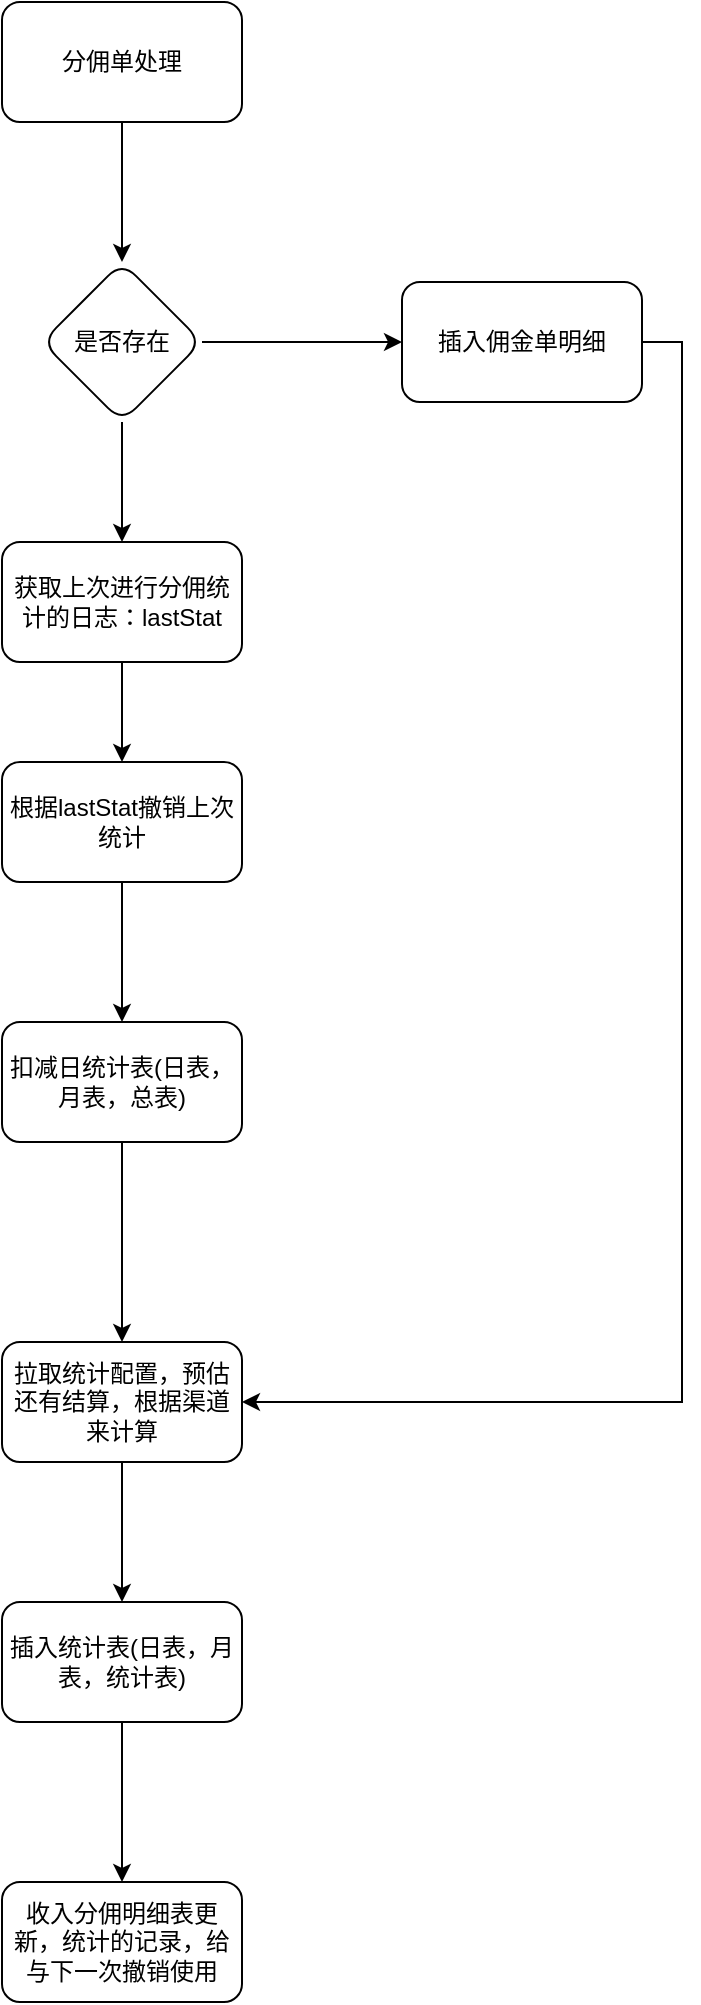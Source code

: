 <mxfile version="23.1.7" type="github">
  <diagram name="第 1 页" id="9900NFtCy3SH5PuDf0cv">
    <mxGraphModel dx="1026" dy="663" grid="1" gridSize="10" guides="1" tooltips="1" connect="1" arrows="1" fold="1" page="1" pageScale="1" pageWidth="827" pageHeight="1169" math="0" shadow="0">
      <root>
        <mxCell id="0" />
        <mxCell id="1" parent="0" />
        <mxCell id="lLaA5bFHnNP8vB_Erfp5-3" value="" style="edgeStyle=orthogonalEdgeStyle;rounded=0;orthogonalLoop=1;jettySize=auto;html=1;" edge="1" parent="1" source="lLaA5bFHnNP8vB_Erfp5-1" target="lLaA5bFHnNP8vB_Erfp5-2">
          <mxGeometry relative="1" as="geometry" />
        </mxCell>
        <mxCell id="lLaA5bFHnNP8vB_Erfp5-1" value="分佣单处理" style="rounded=1;whiteSpace=wrap;html=1;" vertex="1" parent="1">
          <mxGeometry x="360" y="120" width="120" height="60" as="geometry" />
        </mxCell>
        <mxCell id="lLaA5bFHnNP8vB_Erfp5-5" value="" style="edgeStyle=orthogonalEdgeStyle;rounded=0;orthogonalLoop=1;jettySize=auto;html=1;" edge="1" parent="1" source="lLaA5bFHnNP8vB_Erfp5-2" target="lLaA5bFHnNP8vB_Erfp5-4">
          <mxGeometry relative="1" as="geometry" />
        </mxCell>
        <mxCell id="lLaA5bFHnNP8vB_Erfp5-7" value="" style="edgeStyle=orthogonalEdgeStyle;rounded=0;orthogonalLoop=1;jettySize=auto;html=1;" edge="1" parent="1" source="lLaA5bFHnNP8vB_Erfp5-2" target="lLaA5bFHnNP8vB_Erfp5-6">
          <mxGeometry relative="1" as="geometry" />
        </mxCell>
        <mxCell id="lLaA5bFHnNP8vB_Erfp5-2" value="是否存在" style="rhombus;whiteSpace=wrap;html=1;rounded=1;" vertex="1" parent="1">
          <mxGeometry x="380" y="250" width="80" height="80" as="geometry" />
        </mxCell>
        <mxCell id="lLaA5bFHnNP8vB_Erfp5-19" style="edgeStyle=orthogonalEdgeStyle;rounded=0;orthogonalLoop=1;jettySize=auto;html=1;exitX=1;exitY=0.5;exitDx=0;exitDy=0;entryX=1;entryY=0.5;entryDx=0;entryDy=0;" edge="1" parent="1" source="lLaA5bFHnNP8vB_Erfp5-4" target="lLaA5bFHnNP8vB_Erfp5-16">
          <mxGeometry relative="1" as="geometry" />
        </mxCell>
        <mxCell id="lLaA5bFHnNP8vB_Erfp5-4" value="插入佣金单明细" style="whiteSpace=wrap;html=1;rounded=1;" vertex="1" parent="1">
          <mxGeometry x="560" y="260" width="120" height="60" as="geometry" />
        </mxCell>
        <mxCell id="lLaA5bFHnNP8vB_Erfp5-9" value="" style="edgeStyle=orthogonalEdgeStyle;rounded=0;orthogonalLoop=1;jettySize=auto;html=1;" edge="1" parent="1" source="lLaA5bFHnNP8vB_Erfp5-6" target="lLaA5bFHnNP8vB_Erfp5-8">
          <mxGeometry relative="1" as="geometry" />
        </mxCell>
        <mxCell id="lLaA5bFHnNP8vB_Erfp5-6" value="获取上次进行分佣统计的日志：lastStat" style="whiteSpace=wrap;html=1;rounded=1;" vertex="1" parent="1">
          <mxGeometry x="360" y="390" width="120" height="60" as="geometry" />
        </mxCell>
        <mxCell id="lLaA5bFHnNP8vB_Erfp5-11" value="" style="edgeStyle=orthogonalEdgeStyle;rounded=0;orthogonalLoop=1;jettySize=auto;html=1;" edge="1" parent="1" source="lLaA5bFHnNP8vB_Erfp5-8" target="lLaA5bFHnNP8vB_Erfp5-10">
          <mxGeometry relative="1" as="geometry" />
        </mxCell>
        <mxCell id="lLaA5bFHnNP8vB_Erfp5-8" value="根据lastStat撤销上次统计" style="whiteSpace=wrap;html=1;rounded=1;" vertex="1" parent="1">
          <mxGeometry x="360" y="500" width="120" height="60" as="geometry" />
        </mxCell>
        <mxCell id="lLaA5bFHnNP8vB_Erfp5-10" value="扣减日统计表(日表，月表，总表)" style="whiteSpace=wrap;html=1;rounded=1;" vertex="1" parent="1">
          <mxGeometry x="360" y="630" width="120" height="60" as="geometry" />
        </mxCell>
        <mxCell id="lLaA5bFHnNP8vB_Erfp5-17" value="" style="edgeStyle=orthogonalEdgeStyle;rounded=0;orthogonalLoop=1;jettySize=auto;html=1;exitX=0.5;exitY=1;exitDx=0;exitDy=0;" edge="1" parent="1" source="lLaA5bFHnNP8vB_Erfp5-10" target="lLaA5bFHnNP8vB_Erfp5-16">
          <mxGeometry relative="1" as="geometry">
            <mxPoint x="420" y="900" as="sourcePoint" />
          </mxGeometry>
        </mxCell>
        <mxCell id="lLaA5bFHnNP8vB_Erfp5-21" value="" style="edgeStyle=orthogonalEdgeStyle;rounded=0;orthogonalLoop=1;jettySize=auto;html=1;" edge="1" parent="1" source="lLaA5bFHnNP8vB_Erfp5-16" target="lLaA5bFHnNP8vB_Erfp5-20">
          <mxGeometry relative="1" as="geometry" />
        </mxCell>
        <mxCell id="lLaA5bFHnNP8vB_Erfp5-16" value="拉取统计配置，预估还有结算，根据渠道来计算" style="whiteSpace=wrap;html=1;rounded=1;" vertex="1" parent="1">
          <mxGeometry x="360" y="790" width="120" height="60" as="geometry" />
        </mxCell>
        <mxCell id="lLaA5bFHnNP8vB_Erfp5-23" value="" style="edgeStyle=orthogonalEdgeStyle;rounded=0;orthogonalLoop=1;jettySize=auto;html=1;" edge="1" parent="1" source="lLaA5bFHnNP8vB_Erfp5-20" target="lLaA5bFHnNP8vB_Erfp5-22">
          <mxGeometry relative="1" as="geometry" />
        </mxCell>
        <mxCell id="lLaA5bFHnNP8vB_Erfp5-20" value="插入统计表(日表，月表，统计表)" style="whiteSpace=wrap;html=1;rounded=1;" vertex="1" parent="1">
          <mxGeometry x="360" y="920" width="120" height="60" as="geometry" />
        </mxCell>
        <mxCell id="lLaA5bFHnNP8vB_Erfp5-22" value="收入分佣明细表更新，统计的记录，给与下一次撤销使用" style="whiteSpace=wrap;html=1;rounded=1;" vertex="1" parent="1">
          <mxGeometry x="360" y="1060" width="120" height="60" as="geometry" />
        </mxCell>
      </root>
    </mxGraphModel>
  </diagram>
</mxfile>
